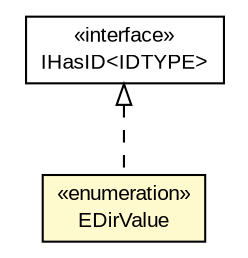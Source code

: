 #!/usr/local/bin/dot
#
# Class diagram 
# Generated by UMLGraph version 5.1 (http://www.umlgraph.org/)
#

digraph G {
	edge [fontname="arial",fontsize=10,labelfontname="arial",labelfontsize=10];
	node [fontname="arial",fontsize=10,shape=plaintext];
	nodesep=0.25;
	ranksep=0.5;
	// com.helger.schematron.pure.model.PSDir.EDirValue
	c10621 [label=<<table title="com.helger.schematron.pure.model.PSDir.EDirValue" border="0" cellborder="1" cellspacing="0" cellpadding="2" port="p" bgcolor="lemonChiffon" href="./PSDir.EDirValue.html">
		<tr><td><table border="0" cellspacing="0" cellpadding="1">
<tr><td align="center" balign="center"> &#171;enumeration&#187; </td></tr>
<tr><td align="center" balign="center"> EDirValue </td></tr>
		</table></td></tr>
		</table>>, fontname="arial", fontcolor="black", fontsize=10.0];
	//com.helger.schematron.pure.model.PSDir.EDirValue implements com.helger.commons.id.IHasID<IDTYPE>
	c10692:p -> c10621:p [dir=back,arrowtail=empty,style=dashed];
	// com.helger.commons.id.IHasID<IDTYPE>
	c10692 [label=<<table title="com.helger.commons.id.IHasID" border="0" cellborder="1" cellspacing="0" cellpadding="2" port="p">
		<tr><td><table border="0" cellspacing="0" cellpadding="1">
<tr><td align="center" balign="center"> &#171;interface&#187; </td></tr>
<tr><td align="center" balign="center"> IHasID&lt;IDTYPE&gt; </td></tr>
		</table></td></tr>
		</table>>, fontname="arial", fontcolor="black", fontsize=10.0];
}

